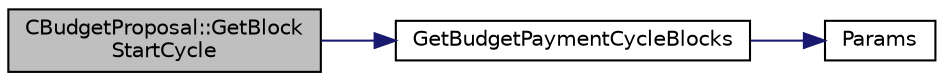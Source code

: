 digraph "CBudgetProposal::GetBlockStartCycle"
{
  edge [fontname="Helvetica",fontsize="10",labelfontname="Helvetica",labelfontsize="10"];
  node [fontname="Helvetica",fontsize="10",shape=record];
  rankdir="LR";
  Node65 [label="CBudgetProposal::GetBlock\lStartCycle",height=0.2,width=0.4,color="black", fillcolor="grey75", style="filled", fontcolor="black"];
  Node65 -> Node66 [color="midnightblue",fontsize="10",style="solid",fontname="Helvetica"];
  Node66 [label="GetBudgetPaymentCycleBlocks",height=0.2,width=0.4,color="black", fillcolor="white", style="filled",URL="$masternode-budget_8cpp.html#a25f51a3a63c2bdfca39a2c9a7f110ab1"];
  Node66 -> Node67 [color="midnightblue",fontsize="10",style="solid",fontname="Helvetica"];
  Node67 [label="Params",height=0.2,width=0.4,color="black", fillcolor="white", style="filled",URL="$chainparams_8cpp.html#ace5c5b706d71a324a417dd2db394fd4a",tooltip="Return the currently selected parameters. "];
}
